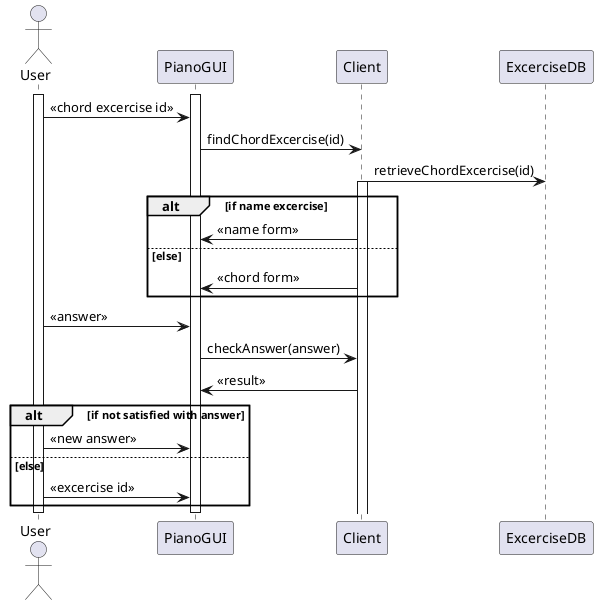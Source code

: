 @startuml
actor User
participant PianoGUI
participant Client
participant ExcerciseDB
activate User
activate PianoGUI
User -> PianoGUI: <<chord excercise id>>
PianoGUI -> Client: findChordExcercise(id)
Client -> ExcerciseDB: retrieveChordExcercise(id)
activate Client
alt if name excercise
Client -> PianoGUI: <<name form>>
else else
Client -> PianoGUI: <<chord form>>
end
User -> PianoGUI: <<answer>>
PianoGUI -> Client: checkAnswer(answer)
Client -> PianoGUI: <<result>>
alt if not satisfied with answer
User -> PianoGUI: <<new answer>>
else else
User -> PianoGUI: <<excercise id>>
end
deactivate PianoGUI
deactivate User
@enduml
